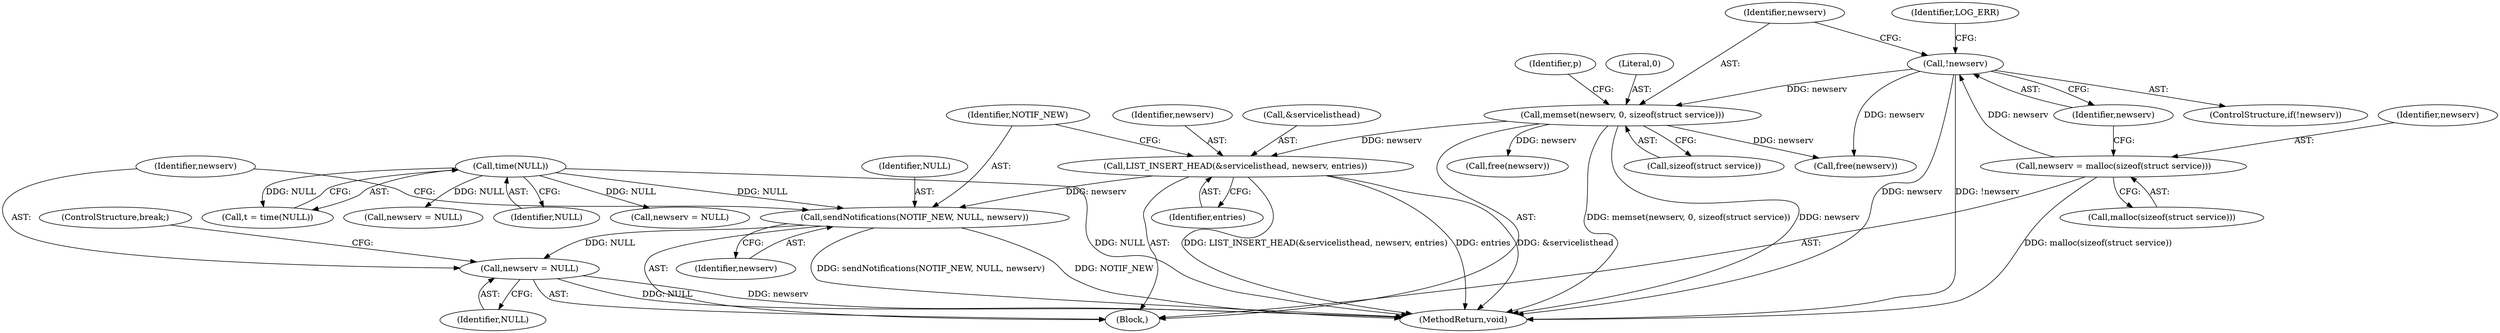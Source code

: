 digraph "0_miniupnp_b238cade9a173c6f751a34acf8ccff838a62aa47@API" {
"1001039" [label="(Call,sendNotifications(NOTIF_NEW, NULL, newserv))"];
"1000187" [label="(Call,time(NULL))"];
"1001034" [label="(Call,LIST_INSERT_HEAD(&servicelisthead, newserv, entries))"];
"1000702" [label="(Call,memset(newserv, 0, sizeof(struct service)))"];
"1000695" [label="(Call,!newserv)"];
"1000689" [label="(Call,newserv = malloc(sizeof(struct service)))"];
"1001043" [label="(Call,newserv = NULL)"];
"1000185" [label="(Call,t = time(NULL))"];
"1000705" [label="(Call,sizeof(struct service))"];
"1001120" [label="(Call,free(newserv))"];
"1001041" [label="(Identifier,NULL)"];
"1000187" [label="(Call,time(NULL))"];
"1001034" [label="(Call,LIST_INSERT_HEAD(&servicelisthead, newserv, entries))"];
"1000690" [label="(Identifier,newserv)"];
"1001040" [label="(Identifier,NOTIF_NEW)"];
"1001035" [label="(Call,&servicelisthead)"];
"1000696" [label="(Identifier,newserv)"];
"1001030" [label="(Call,newserv = NULL)"];
"1001043" [label="(Call,newserv = NULL)"];
"1001046" [label="(ControlStructure,break;)"];
"1001038" [label="(Identifier,entries)"];
"1001044" [label="(Identifier,newserv)"];
"1000691" [label="(Call,malloc(sizeof(struct service)))"];
"1000188" [label="(Identifier,NULL)"];
"1000704" [label="(Literal,0)"];
"1001039" [label="(Call,sendNotifications(NOTIF_NEW, NULL, newserv))"];
"1001042" [label="(Identifier,newserv)"];
"1000709" [label="(Identifier,p)"];
"1000699" [label="(Identifier,LOG_ERR)"];
"1000689" [label="(Call,newserv = malloc(sizeof(struct service)))"];
"1000695" [label="(Call,!newserv)"];
"1001028" [label="(Call,free(newserv))"];
"1000694" [label="(ControlStructure,if(!newserv))"];
"1001136" [label="(MethodReturn,void)"];
"1000703" [label="(Identifier,newserv)"];
"1001122" [label="(Call,newserv = NULL)"];
"1001037" [label="(Identifier,newserv)"];
"1001045" [label="(Identifier,NULL)"];
"1000702" [label="(Call,memset(newserv, 0, sizeof(struct service)))"];
"1000255" [label="(Block,)"];
"1001039" -> "1000255"  [label="AST: "];
"1001039" -> "1001042"  [label="CFG: "];
"1001040" -> "1001039"  [label="AST: "];
"1001041" -> "1001039"  [label="AST: "];
"1001042" -> "1001039"  [label="AST: "];
"1001044" -> "1001039"  [label="CFG: "];
"1001039" -> "1001136"  [label="DDG: NOTIF_NEW"];
"1001039" -> "1001136"  [label="DDG: sendNotifications(NOTIF_NEW, NULL, newserv)"];
"1000187" -> "1001039"  [label="DDG: NULL"];
"1001034" -> "1001039"  [label="DDG: newserv"];
"1001039" -> "1001043"  [label="DDG: NULL"];
"1000187" -> "1000185"  [label="AST: "];
"1000187" -> "1000188"  [label="CFG: "];
"1000188" -> "1000187"  [label="AST: "];
"1000185" -> "1000187"  [label="CFG: "];
"1000187" -> "1001136"  [label="DDG: NULL"];
"1000187" -> "1000185"  [label="DDG: NULL"];
"1000187" -> "1001030"  [label="DDG: NULL"];
"1000187" -> "1001122"  [label="DDG: NULL"];
"1001034" -> "1000255"  [label="AST: "];
"1001034" -> "1001038"  [label="CFG: "];
"1001035" -> "1001034"  [label="AST: "];
"1001037" -> "1001034"  [label="AST: "];
"1001038" -> "1001034"  [label="AST: "];
"1001040" -> "1001034"  [label="CFG: "];
"1001034" -> "1001136"  [label="DDG: entries"];
"1001034" -> "1001136"  [label="DDG: &servicelisthead"];
"1001034" -> "1001136"  [label="DDG: LIST_INSERT_HEAD(&servicelisthead, newserv, entries)"];
"1000702" -> "1001034"  [label="DDG: newserv"];
"1000702" -> "1000255"  [label="AST: "];
"1000702" -> "1000705"  [label="CFG: "];
"1000703" -> "1000702"  [label="AST: "];
"1000704" -> "1000702"  [label="AST: "];
"1000705" -> "1000702"  [label="AST: "];
"1000709" -> "1000702"  [label="CFG: "];
"1000702" -> "1001136"  [label="DDG: memset(newserv, 0, sizeof(struct service))"];
"1000702" -> "1001136"  [label="DDG: newserv"];
"1000695" -> "1000702"  [label="DDG: newserv"];
"1000702" -> "1001028"  [label="DDG: newserv"];
"1000702" -> "1001120"  [label="DDG: newserv"];
"1000695" -> "1000694"  [label="AST: "];
"1000695" -> "1000696"  [label="CFG: "];
"1000696" -> "1000695"  [label="AST: "];
"1000699" -> "1000695"  [label="CFG: "];
"1000703" -> "1000695"  [label="CFG: "];
"1000695" -> "1001136"  [label="DDG: !newserv"];
"1000695" -> "1001136"  [label="DDG: newserv"];
"1000689" -> "1000695"  [label="DDG: newserv"];
"1000695" -> "1001120"  [label="DDG: newserv"];
"1000689" -> "1000255"  [label="AST: "];
"1000689" -> "1000691"  [label="CFG: "];
"1000690" -> "1000689"  [label="AST: "];
"1000691" -> "1000689"  [label="AST: "];
"1000696" -> "1000689"  [label="CFG: "];
"1000689" -> "1001136"  [label="DDG: malloc(sizeof(struct service))"];
"1001043" -> "1000255"  [label="AST: "];
"1001043" -> "1001045"  [label="CFG: "];
"1001044" -> "1001043"  [label="AST: "];
"1001045" -> "1001043"  [label="AST: "];
"1001046" -> "1001043"  [label="CFG: "];
"1001043" -> "1001136"  [label="DDG: NULL"];
"1001043" -> "1001136"  [label="DDG: newserv"];
}
